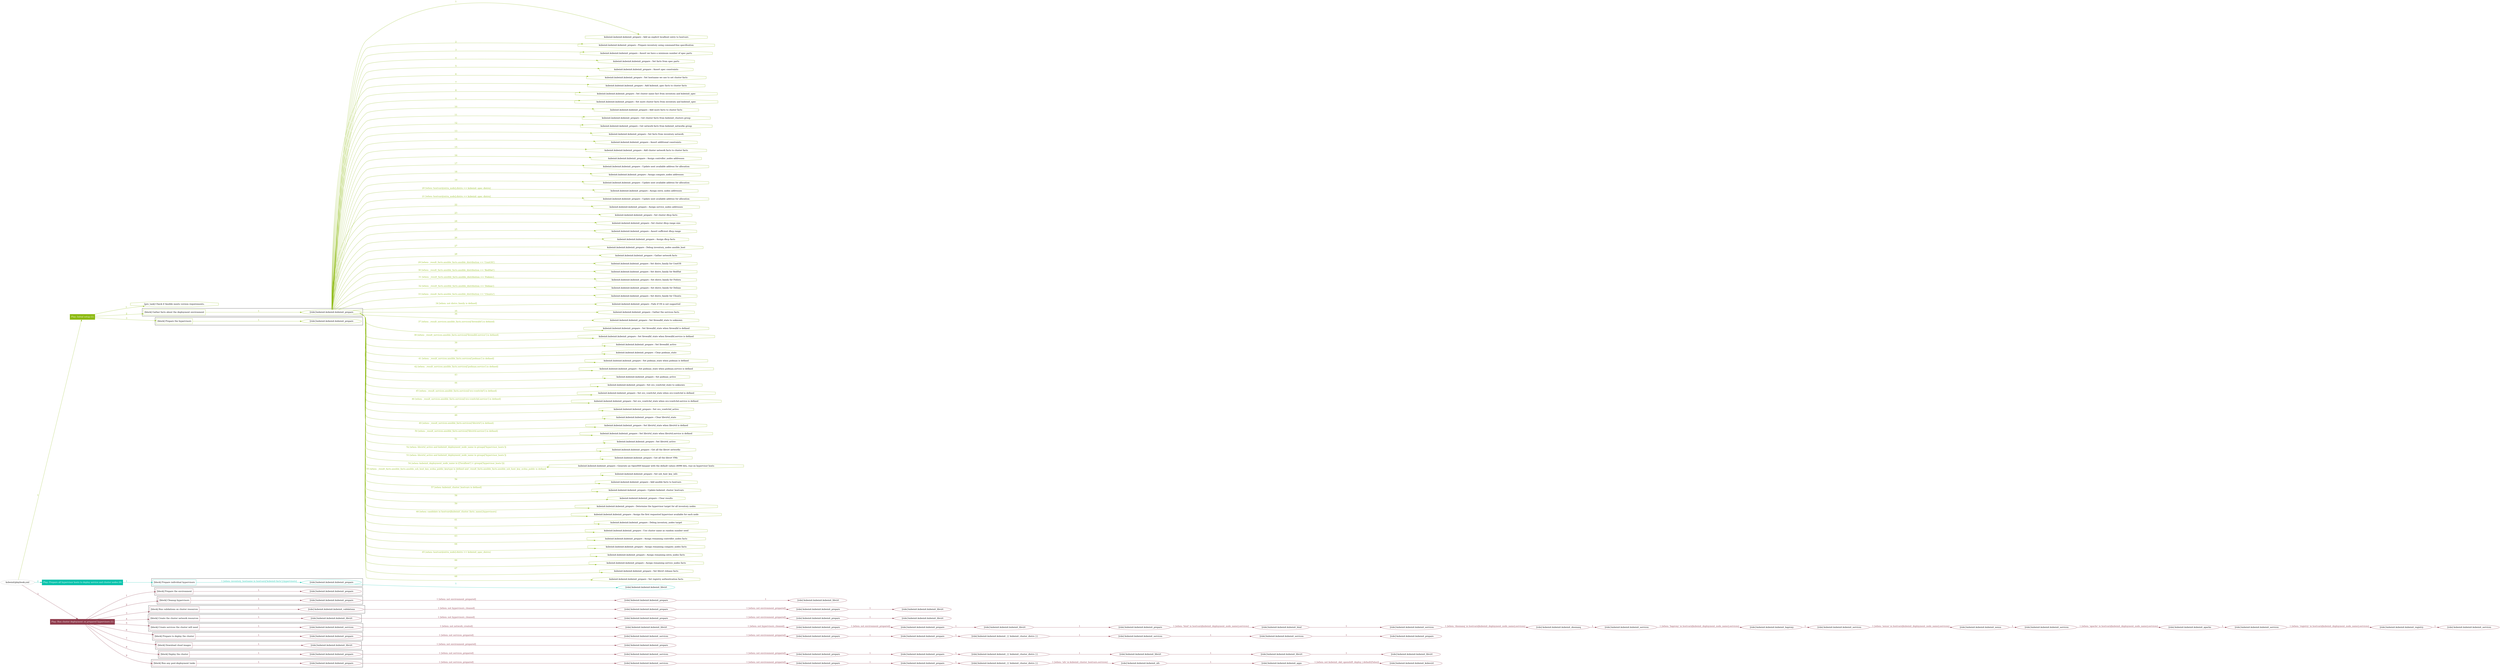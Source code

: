 digraph {
	graph [concentrate=true ordering=in rankdir=LR ratio=fill]
	edge [esep=5 sep=10]
	"kubeinit/playbook.yml" [id=root_node style=dotted]
	play_bb26a217 [label="Play: Initial setup (1)" color="#8dba12" fontcolor="#ffffff" id=play_bb26a217 shape=box style=filled tooltip=localhost]
	"kubeinit/playbook.yml" -> play_bb26a217 [label="1 " color="#8dba12" fontcolor="#8dba12" id=edge_0bce4dca labeltooltip="1 " tooltip="1 "]
	subgraph "kubeinit.kubeinit.kubeinit_prepare" {
		role_bc1bfce8 [label="[role] kubeinit.kubeinit.kubeinit_prepare" color="#8dba12" id=role_bc1bfce8 tooltip="kubeinit.kubeinit.kubeinit_prepare"]
		task_07f61a1a [label="kubeinit.kubeinit.kubeinit_prepare : Add an explicit localhost entry to hostvars" color="#8dba12" id=task_07f61a1a shape=octagon tooltip="kubeinit.kubeinit.kubeinit_prepare : Add an explicit localhost entry to hostvars"]
		role_bc1bfce8 -> task_07f61a1a [label="1 " color="#8dba12" fontcolor="#8dba12" id=edge_5aa41dc1 labeltooltip="1 " tooltip="1 "]
		task_e040f22a [label="kubeinit.kubeinit.kubeinit_prepare : Prepare inventory using command-line specification" color="#8dba12" id=task_e040f22a shape=octagon tooltip="kubeinit.kubeinit.kubeinit_prepare : Prepare inventory using command-line specification"]
		role_bc1bfce8 -> task_e040f22a [label="2 " color="#8dba12" fontcolor="#8dba12" id=edge_99d8f987 labeltooltip="2 " tooltip="2 "]
		task_047dbad8 [label="kubeinit.kubeinit.kubeinit_prepare : Assert we have a minimum number of spec parts" color="#8dba12" id=task_047dbad8 shape=octagon tooltip="kubeinit.kubeinit.kubeinit_prepare : Assert we have a minimum number of spec parts"]
		role_bc1bfce8 -> task_047dbad8 [label="3 " color="#8dba12" fontcolor="#8dba12" id=edge_04a2cbb1 labeltooltip="3 " tooltip="3 "]
		task_6f61de06 [label="kubeinit.kubeinit.kubeinit_prepare : Set facts from spec parts" color="#8dba12" id=task_6f61de06 shape=octagon tooltip="kubeinit.kubeinit.kubeinit_prepare : Set facts from spec parts"]
		role_bc1bfce8 -> task_6f61de06 [label="4 " color="#8dba12" fontcolor="#8dba12" id=edge_7e363ee3 labeltooltip="4 " tooltip="4 "]
		task_c8eacd4a [label="kubeinit.kubeinit.kubeinit_prepare : Assert spec constraints" color="#8dba12" id=task_c8eacd4a shape=octagon tooltip="kubeinit.kubeinit.kubeinit_prepare : Assert spec constraints"]
		role_bc1bfce8 -> task_c8eacd4a [label="5 " color="#8dba12" fontcolor="#8dba12" id=edge_9eba2822 labeltooltip="5 " tooltip="5 "]
		task_553451dd [label="kubeinit.kubeinit.kubeinit_prepare : Set hostname we use to set cluster facts" color="#8dba12" id=task_553451dd shape=octagon tooltip="kubeinit.kubeinit.kubeinit_prepare : Set hostname we use to set cluster facts"]
		role_bc1bfce8 -> task_553451dd [label="6 " color="#8dba12" fontcolor="#8dba12" id=edge_e5b665a8 labeltooltip="6 " tooltip="6 "]
		task_ebec5fd8 [label="kubeinit.kubeinit.kubeinit_prepare : Add kubeinit_spec facts to cluster facts" color="#8dba12" id=task_ebec5fd8 shape=octagon tooltip="kubeinit.kubeinit.kubeinit_prepare : Add kubeinit_spec facts to cluster facts"]
		role_bc1bfce8 -> task_ebec5fd8 [label="7 " color="#8dba12" fontcolor="#8dba12" id=edge_ce25ecad labeltooltip="7 " tooltip="7 "]
		task_dbb2192c [label="kubeinit.kubeinit.kubeinit_prepare : Set cluster name fact from inventory and kubeinit_spec" color="#8dba12" id=task_dbb2192c shape=octagon tooltip="kubeinit.kubeinit.kubeinit_prepare : Set cluster name fact from inventory and kubeinit_spec"]
		role_bc1bfce8 -> task_dbb2192c [label="8 " color="#8dba12" fontcolor="#8dba12" id=edge_1b30f959 labeltooltip="8 " tooltip="8 "]
		task_e97f49a3 [label="kubeinit.kubeinit.kubeinit_prepare : Set more cluster facts from inventory and kubeinit_spec" color="#8dba12" id=task_e97f49a3 shape=octagon tooltip="kubeinit.kubeinit.kubeinit_prepare : Set more cluster facts from inventory and kubeinit_spec"]
		role_bc1bfce8 -> task_e97f49a3 [label="9 " color="#8dba12" fontcolor="#8dba12" id=edge_fd491bf9 labeltooltip="9 " tooltip="9 "]
		task_f0d8e548 [label="kubeinit.kubeinit.kubeinit_prepare : Add more facts to cluster facts" color="#8dba12" id=task_f0d8e548 shape=octagon tooltip="kubeinit.kubeinit.kubeinit_prepare : Add more facts to cluster facts"]
		role_bc1bfce8 -> task_f0d8e548 [label="10 " color="#8dba12" fontcolor="#8dba12" id=edge_55c854da labeltooltip="10 " tooltip="10 "]
		task_5381a01b [label="kubeinit.kubeinit.kubeinit_prepare : Get cluster facts from kubeinit_clusters group" color="#8dba12" id=task_5381a01b shape=octagon tooltip="kubeinit.kubeinit.kubeinit_prepare : Get cluster facts from kubeinit_clusters group"]
		role_bc1bfce8 -> task_5381a01b [label="11 " color="#8dba12" fontcolor="#8dba12" id=edge_1247fe98 labeltooltip="11 " tooltip="11 "]
		task_83957373 [label="kubeinit.kubeinit.kubeinit_prepare : Get network facts from kubeinit_networks group" color="#8dba12" id=task_83957373 shape=octagon tooltip="kubeinit.kubeinit.kubeinit_prepare : Get network facts from kubeinit_networks group"]
		role_bc1bfce8 -> task_83957373 [label="12 " color="#8dba12" fontcolor="#8dba12" id=edge_35ef08f0 labeltooltip="12 " tooltip="12 "]
		task_8a4fee95 [label="kubeinit.kubeinit.kubeinit_prepare : Set facts from inventory network" color="#8dba12" id=task_8a4fee95 shape=octagon tooltip="kubeinit.kubeinit.kubeinit_prepare : Set facts from inventory network"]
		role_bc1bfce8 -> task_8a4fee95 [label="13 " color="#8dba12" fontcolor="#8dba12" id=edge_e2b75b30 labeltooltip="13 " tooltip="13 "]
		task_5456bc58 [label="kubeinit.kubeinit.kubeinit_prepare : Assert additional constraints" color="#8dba12" id=task_5456bc58 shape=octagon tooltip="kubeinit.kubeinit.kubeinit_prepare : Assert additional constraints"]
		role_bc1bfce8 -> task_5456bc58 [label="14 " color="#8dba12" fontcolor="#8dba12" id=edge_377f3000 labeltooltip="14 " tooltip="14 "]
		task_d5d4dbd8 [label="kubeinit.kubeinit.kubeinit_prepare : Add cluster network facts to cluster facts" color="#8dba12" id=task_d5d4dbd8 shape=octagon tooltip="kubeinit.kubeinit.kubeinit_prepare : Add cluster network facts to cluster facts"]
		role_bc1bfce8 -> task_d5d4dbd8 [label="15 " color="#8dba12" fontcolor="#8dba12" id=edge_4536295c labeltooltip="15 " tooltip="15 "]
		task_d37afd6e [label="kubeinit.kubeinit.kubeinit_prepare : Assign controller_nodes addresses" color="#8dba12" id=task_d37afd6e shape=octagon tooltip="kubeinit.kubeinit.kubeinit_prepare : Assign controller_nodes addresses"]
		role_bc1bfce8 -> task_d37afd6e [label="16 " color="#8dba12" fontcolor="#8dba12" id=edge_2821dfec labeltooltip="16 " tooltip="16 "]
		task_6df9b623 [label="kubeinit.kubeinit.kubeinit_prepare : Update next available address for allocation" color="#8dba12" id=task_6df9b623 shape=octagon tooltip="kubeinit.kubeinit.kubeinit_prepare : Update next available address for allocation"]
		role_bc1bfce8 -> task_6df9b623 [label="17 " color="#8dba12" fontcolor="#8dba12" id=edge_0c465631 labeltooltip="17 " tooltip="17 "]
		task_730432bf [label="kubeinit.kubeinit.kubeinit_prepare : Assign compute_nodes addresses" color="#8dba12" id=task_730432bf shape=octagon tooltip="kubeinit.kubeinit.kubeinit_prepare : Assign compute_nodes addresses"]
		role_bc1bfce8 -> task_730432bf [label="18 " color="#8dba12" fontcolor="#8dba12" id=edge_43085b09 labeltooltip="18 " tooltip="18 "]
		task_50815d0c [label="kubeinit.kubeinit.kubeinit_prepare : Update next available address for allocation" color="#8dba12" id=task_50815d0c shape=octagon tooltip="kubeinit.kubeinit.kubeinit_prepare : Update next available address for allocation"]
		role_bc1bfce8 -> task_50815d0c [label="19 " color="#8dba12" fontcolor="#8dba12" id=edge_a98b8a3a labeltooltip="19 " tooltip="19 "]
		task_673231aa [label="kubeinit.kubeinit.kubeinit_prepare : Assign extra_nodes addresses" color="#8dba12" id=task_673231aa shape=octagon tooltip="kubeinit.kubeinit.kubeinit_prepare : Assign extra_nodes addresses"]
		role_bc1bfce8 -> task_673231aa [label="20 [when: hostvars[extra_node].distro == kubeinit_spec_distro]" color="#8dba12" fontcolor="#8dba12" id=edge_5b3114d9 labeltooltip="20 [when: hostvars[extra_node].distro == kubeinit_spec_distro]" tooltip="20 [when: hostvars[extra_node].distro == kubeinit_spec_distro]"]
		task_2d758a41 [label="kubeinit.kubeinit.kubeinit_prepare : Update next available address for allocation" color="#8dba12" id=task_2d758a41 shape=octagon tooltip="kubeinit.kubeinit.kubeinit_prepare : Update next available address for allocation"]
		role_bc1bfce8 -> task_2d758a41 [label="21 [when: hostvars[extra_node].distro == kubeinit_spec_distro]" color="#8dba12" fontcolor="#8dba12" id=edge_09f7d0c3 labeltooltip="21 [when: hostvars[extra_node].distro == kubeinit_spec_distro]" tooltip="21 [when: hostvars[extra_node].distro == kubeinit_spec_distro]"]
		task_029e4e40 [label="kubeinit.kubeinit.kubeinit_prepare : Assign service_nodes addresses" color="#8dba12" id=task_029e4e40 shape=octagon tooltip="kubeinit.kubeinit.kubeinit_prepare : Assign service_nodes addresses"]
		role_bc1bfce8 -> task_029e4e40 [label="22 " color="#8dba12" fontcolor="#8dba12" id=edge_89787358 labeltooltip="22 " tooltip="22 "]
		task_b959497d [label="kubeinit.kubeinit.kubeinit_prepare : Set cluster dhcp facts" color="#8dba12" id=task_b959497d shape=octagon tooltip="kubeinit.kubeinit.kubeinit_prepare : Set cluster dhcp facts"]
		role_bc1bfce8 -> task_b959497d [label="23 " color="#8dba12" fontcolor="#8dba12" id=edge_38ea3206 labeltooltip="23 " tooltip="23 "]
		task_2356e8a4 [label="kubeinit.kubeinit.kubeinit_prepare : Set cluster dhcp range size" color="#8dba12" id=task_2356e8a4 shape=octagon tooltip="kubeinit.kubeinit.kubeinit_prepare : Set cluster dhcp range size"]
		role_bc1bfce8 -> task_2356e8a4 [label="24 " color="#8dba12" fontcolor="#8dba12" id=edge_2f329c04 labeltooltip="24 " tooltip="24 "]
		task_4562d057 [label="kubeinit.kubeinit.kubeinit_prepare : Assert sufficient dhcp range" color="#8dba12" id=task_4562d057 shape=octagon tooltip="kubeinit.kubeinit.kubeinit_prepare : Assert sufficient dhcp range"]
		role_bc1bfce8 -> task_4562d057 [label="25 " color="#8dba12" fontcolor="#8dba12" id=edge_ac6ee325 labeltooltip="25 " tooltip="25 "]
		task_d0c1fcae [label="kubeinit.kubeinit.kubeinit_prepare : Assign dhcp facts" color="#8dba12" id=task_d0c1fcae shape=octagon tooltip="kubeinit.kubeinit.kubeinit_prepare : Assign dhcp facts"]
		role_bc1bfce8 -> task_d0c1fcae [label="26 " color="#8dba12" fontcolor="#8dba12" id=edge_e43e7e4c labeltooltip="26 " tooltip="26 "]
		task_550a3549 [label="kubeinit.kubeinit.kubeinit_prepare : Debug inventory_nodes ansible_host" color="#8dba12" id=task_550a3549 shape=octagon tooltip="kubeinit.kubeinit.kubeinit_prepare : Debug inventory_nodes ansible_host"]
		role_bc1bfce8 -> task_550a3549 [label="27 " color="#8dba12" fontcolor="#8dba12" id=edge_408ad605 labeltooltip="27 " tooltip="27 "]
		task_16dc217e [label="kubeinit.kubeinit.kubeinit_prepare : Gather network facts" color="#8dba12" id=task_16dc217e shape=octagon tooltip="kubeinit.kubeinit.kubeinit_prepare : Gather network facts"]
		role_bc1bfce8 -> task_16dc217e [label="28 " color="#8dba12" fontcolor="#8dba12" id=edge_e135c593 labeltooltip="28 " tooltip="28 "]
		task_f30f0ed3 [label="kubeinit.kubeinit.kubeinit_prepare : Set distro_family for CentOS" color="#8dba12" id=task_f30f0ed3 shape=octagon tooltip="kubeinit.kubeinit.kubeinit_prepare : Set distro_family for CentOS"]
		role_bc1bfce8 -> task_f30f0ed3 [label="29 [when: _result_facts.ansible_facts.ansible_distribution == 'CentOS']" color="#8dba12" fontcolor="#8dba12" id=edge_d48f655e labeltooltip="29 [when: _result_facts.ansible_facts.ansible_distribution == 'CentOS']" tooltip="29 [when: _result_facts.ansible_facts.ansible_distribution == 'CentOS']"]
		task_7182a932 [label="kubeinit.kubeinit.kubeinit_prepare : Set distro_family for RedHat" color="#8dba12" id=task_7182a932 shape=octagon tooltip="kubeinit.kubeinit.kubeinit_prepare : Set distro_family for RedHat"]
		role_bc1bfce8 -> task_7182a932 [label="30 [when: _result_facts.ansible_facts.ansible_distribution == 'RedHat']" color="#8dba12" fontcolor="#8dba12" id=edge_fad8becb labeltooltip="30 [when: _result_facts.ansible_facts.ansible_distribution == 'RedHat']" tooltip="30 [when: _result_facts.ansible_facts.ansible_distribution == 'RedHat']"]
		task_725ea866 [label="kubeinit.kubeinit.kubeinit_prepare : Set distro_family for Fedora" color="#8dba12" id=task_725ea866 shape=octagon tooltip="kubeinit.kubeinit.kubeinit_prepare : Set distro_family for Fedora"]
		role_bc1bfce8 -> task_725ea866 [label="31 [when: _result_facts.ansible_facts.ansible_distribution == 'Fedora']" color="#8dba12" fontcolor="#8dba12" id=edge_505c632b labeltooltip="31 [when: _result_facts.ansible_facts.ansible_distribution == 'Fedora']" tooltip="31 [when: _result_facts.ansible_facts.ansible_distribution == 'Fedora']"]
		task_dd2e615b [label="kubeinit.kubeinit.kubeinit_prepare : Set distro_family for Debian" color="#8dba12" id=task_dd2e615b shape=octagon tooltip="kubeinit.kubeinit.kubeinit_prepare : Set distro_family for Debian"]
		role_bc1bfce8 -> task_dd2e615b [label="32 [when: _result_facts.ansible_facts.ansible_distribution == 'Debian']" color="#8dba12" fontcolor="#8dba12" id=edge_a67e003c labeltooltip="32 [when: _result_facts.ansible_facts.ansible_distribution == 'Debian']" tooltip="32 [when: _result_facts.ansible_facts.ansible_distribution == 'Debian']"]
		task_bce61feb [label="kubeinit.kubeinit.kubeinit_prepare : Set distro_family for Ubuntu" color="#8dba12" id=task_bce61feb shape=octagon tooltip="kubeinit.kubeinit.kubeinit_prepare : Set distro_family for Ubuntu"]
		role_bc1bfce8 -> task_bce61feb [label="33 [when: _result_facts.ansible_facts.ansible_distribution == 'Ubuntu']" color="#8dba12" fontcolor="#8dba12" id=edge_d013f5dc labeltooltip="33 [when: _result_facts.ansible_facts.ansible_distribution == 'Ubuntu']" tooltip="33 [when: _result_facts.ansible_facts.ansible_distribution == 'Ubuntu']"]
		task_714df8d1 [label="kubeinit.kubeinit.kubeinit_prepare : Fails if OS is not supported" color="#8dba12" id=task_714df8d1 shape=octagon tooltip="kubeinit.kubeinit.kubeinit_prepare : Fails if OS is not supported"]
		role_bc1bfce8 -> task_714df8d1 [label="34 [when: not distro_family is defined]" color="#8dba12" fontcolor="#8dba12" id=edge_cf5be7a3 labeltooltip="34 [when: not distro_family is defined]" tooltip="34 [when: not distro_family is defined]"]
		task_847445b1 [label="kubeinit.kubeinit.kubeinit_prepare : Gather the services facts" color="#8dba12" id=task_847445b1 shape=octagon tooltip="kubeinit.kubeinit.kubeinit_prepare : Gather the services facts"]
		role_bc1bfce8 -> task_847445b1 [label="35 " color="#8dba12" fontcolor="#8dba12" id=edge_e50c17c9 labeltooltip="35 " tooltip="35 "]
		task_1bf5426c [label="kubeinit.kubeinit.kubeinit_prepare : Set firewalld_state to unknown" color="#8dba12" id=task_1bf5426c shape=octagon tooltip="kubeinit.kubeinit.kubeinit_prepare : Set firewalld_state to unknown"]
		role_bc1bfce8 -> task_1bf5426c [label="36 " color="#8dba12" fontcolor="#8dba12" id=edge_a170ab40 labeltooltip="36 " tooltip="36 "]
		task_97077a1e [label="kubeinit.kubeinit.kubeinit_prepare : Set firewalld_state when firewalld is defined" color="#8dba12" id=task_97077a1e shape=octagon tooltip="kubeinit.kubeinit.kubeinit_prepare : Set firewalld_state when firewalld is defined"]
		role_bc1bfce8 -> task_97077a1e [label="37 [when: _result_services.ansible_facts.services['firewalld'] is defined]" color="#8dba12" fontcolor="#8dba12" id=edge_851bba76 labeltooltip="37 [when: _result_services.ansible_facts.services['firewalld'] is defined]" tooltip="37 [when: _result_services.ansible_facts.services['firewalld'] is defined]"]
		task_d59da493 [label="kubeinit.kubeinit.kubeinit_prepare : Set firewalld_state when firewalld.service is defined" color="#8dba12" id=task_d59da493 shape=octagon tooltip="kubeinit.kubeinit.kubeinit_prepare : Set firewalld_state when firewalld.service is defined"]
		role_bc1bfce8 -> task_d59da493 [label="38 [when: _result_services.ansible_facts.services['firewalld.service'] is defined]" color="#8dba12" fontcolor="#8dba12" id=edge_58145d66 labeltooltip="38 [when: _result_services.ansible_facts.services['firewalld.service'] is defined]" tooltip="38 [when: _result_services.ansible_facts.services['firewalld.service'] is defined]"]
		task_8bfb1560 [label="kubeinit.kubeinit.kubeinit_prepare : Set firewalld_active" color="#8dba12" id=task_8bfb1560 shape=octagon tooltip="kubeinit.kubeinit.kubeinit_prepare : Set firewalld_active"]
		role_bc1bfce8 -> task_8bfb1560 [label="39 " color="#8dba12" fontcolor="#8dba12" id=edge_910dbeb9 labeltooltip="39 " tooltip="39 "]
		task_f97464da [label="kubeinit.kubeinit.kubeinit_prepare : Clear podman_state" color="#8dba12" id=task_f97464da shape=octagon tooltip="kubeinit.kubeinit.kubeinit_prepare : Clear podman_state"]
		role_bc1bfce8 -> task_f97464da [label="40 " color="#8dba12" fontcolor="#8dba12" id=edge_08ef8bb7 labeltooltip="40 " tooltip="40 "]
		task_f223fd5c [label="kubeinit.kubeinit.kubeinit_prepare : Set podman_state when podman is defined" color="#8dba12" id=task_f223fd5c shape=octagon tooltip="kubeinit.kubeinit.kubeinit_prepare : Set podman_state when podman is defined"]
		role_bc1bfce8 -> task_f223fd5c [label="41 [when: _result_services.ansible_facts.services['podman'] is defined]" color="#8dba12" fontcolor="#8dba12" id=edge_57cbac16 labeltooltip="41 [when: _result_services.ansible_facts.services['podman'] is defined]" tooltip="41 [when: _result_services.ansible_facts.services['podman'] is defined]"]
		task_20dde898 [label="kubeinit.kubeinit.kubeinit_prepare : Set podman_state when podman.service is defined" color="#8dba12" id=task_20dde898 shape=octagon tooltip="kubeinit.kubeinit.kubeinit_prepare : Set podman_state when podman.service is defined"]
		role_bc1bfce8 -> task_20dde898 [label="42 [when: _result_services.ansible_facts.services['podman.service'] is defined]" color="#8dba12" fontcolor="#8dba12" id=edge_16195ed8 labeltooltip="42 [when: _result_services.ansible_facts.services['podman.service'] is defined]" tooltip="42 [when: _result_services.ansible_facts.services['podman.service'] is defined]"]
		task_94f89406 [label="kubeinit.kubeinit.kubeinit_prepare : Set podman_active" color="#8dba12" id=task_94f89406 shape=octagon tooltip="kubeinit.kubeinit.kubeinit_prepare : Set podman_active"]
		role_bc1bfce8 -> task_94f89406 [label="43 " color="#8dba12" fontcolor="#8dba12" id=edge_61defbde labeltooltip="43 " tooltip="43 "]
		task_283a7373 [label="kubeinit.kubeinit.kubeinit_prepare : Set ovs_vswitchd_state to unknown" color="#8dba12" id=task_283a7373 shape=octagon tooltip="kubeinit.kubeinit.kubeinit_prepare : Set ovs_vswitchd_state to unknown"]
		role_bc1bfce8 -> task_283a7373 [label="44 " color="#8dba12" fontcolor="#8dba12" id=edge_ff622700 labeltooltip="44 " tooltip="44 "]
		task_5f035799 [label="kubeinit.kubeinit.kubeinit_prepare : Set ovs_vswitchd_state when ovs-vswitchd is defined" color="#8dba12" id=task_5f035799 shape=octagon tooltip="kubeinit.kubeinit.kubeinit_prepare : Set ovs_vswitchd_state when ovs-vswitchd is defined"]
		role_bc1bfce8 -> task_5f035799 [label="45 [when: _result_services.ansible_facts.services['ovs-vswitchd'] is defined]" color="#8dba12" fontcolor="#8dba12" id=edge_a78607ad labeltooltip="45 [when: _result_services.ansible_facts.services['ovs-vswitchd'] is defined]" tooltip="45 [when: _result_services.ansible_facts.services['ovs-vswitchd'] is defined]"]
		task_34138d14 [label="kubeinit.kubeinit.kubeinit_prepare : Set ovs_vswitchd_state when ovs-vswitchd.service is defined" color="#8dba12" id=task_34138d14 shape=octagon tooltip="kubeinit.kubeinit.kubeinit_prepare : Set ovs_vswitchd_state when ovs-vswitchd.service is defined"]
		role_bc1bfce8 -> task_34138d14 [label="46 [when: _result_services.ansible_facts.services['ovs-vswitchd.service'] is defined]" color="#8dba12" fontcolor="#8dba12" id=edge_5e9fc959 labeltooltip="46 [when: _result_services.ansible_facts.services['ovs-vswitchd.service'] is defined]" tooltip="46 [when: _result_services.ansible_facts.services['ovs-vswitchd.service'] is defined]"]
		task_56db02e6 [label="kubeinit.kubeinit.kubeinit_prepare : Set ovs_vswitchd_active" color="#8dba12" id=task_56db02e6 shape=octagon tooltip="kubeinit.kubeinit.kubeinit_prepare : Set ovs_vswitchd_active"]
		role_bc1bfce8 -> task_56db02e6 [label="47 " color="#8dba12" fontcolor="#8dba12" id=edge_a890e713 labeltooltip="47 " tooltip="47 "]
		task_7ad1710d [label="kubeinit.kubeinit.kubeinit_prepare : Clear libvirtd_state" color="#8dba12" id=task_7ad1710d shape=octagon tooltip="kubeinit.kubeinit.kubeinit_prepare : Clear libvirtd_state"]
		role_bc1bfce8 -> task_7ad1710d [label="48 " color="#8dba12" fontcolor="#8dba12" id=edge_b2d4e812 labeltooltip="48 " tooltip="48 "]
		task_806597f6 [label="kubeinit.kubeinit.kubeinit_prepare : Set libvirtd_state when libvirtd is defined" color="#8dba12" id=task_806597f6 shape=octagon tooltip="kubeinit.kubeinit.kubeinit_prepare : Set libvirtd_state when libvirtd is defined"]
		role_bc1bfce8 -> task_806597f6 [label="49 [when: _result_services.ansible_facts.services['libvirtd'] is defined]" color="#8dba12" fontcolor="#8dba12" id=edge_860f6c30 labeltooltip="49 [when: _result_services.ansible_facts.services['libvirtd'] is defined]" tooltip="49 [when: _result_services.ansible_facts.services['libvirtd'] is defined]"]
		task_a3ef2f64 [label="kubeinit.kubeinit.kubeinit_prepare : Set libvirtd_state when libvirtd.service is defined" color="#8dba12" id=task_a3ef2f64 shape=octagon tooltip="kubeinit.kubeinit.kubeinit_prepare : Set libvirtd_state when libvirtd.service is defined"]
		role_bc1bfce8 -> task_a3ef2f64 [label="50 [when: _result_services.ansible_facts.services['libvirtd.service'] is defined]" color="#8dba12" fontcolor="#8dba12" id=edge_2d990da1 labeltooltip="50 [when: _result_services.ansible_facts.services['libvirtd.service'] is defined]" tooltip="50 [when: _result_services.ansible_facts.services['libvirtd.service'] is defined]"]
		task_7d5be40b [label="kubeinit.kubeinit.kubeinit_prepare : Set libvirtd_active" color="#8dba12" id=task_7d5be40b shape=octagon tooltip="kubeinit.kubeinit.kubeinit_prepare : Set libvirtd_active"]
		role_bc1bfce8 -> task_7d5be40b [label="51 " color="#8dba12" fontcolor="#8dba12" id=edge_b8f40fa6 labeltooltip="51 " tooltip="51 "]
		task_9f23a5a4 [label="kubeinit.kubeinit.kubeinit_prepare : Get all the libvirt networks" color="#8dba12" id=task_9f23a5a4 shape=octagon tooltip="kubeinit.kubeinit.kubeinit_prepare : Get all the libvirt networks"]
		role_bc1bfce8 -> task_9f23a5a4 [label="52 [when: libvirtd_active and kubeinit_deployment_node_name in groups['hypervisor_hosts']]" color="#8dba12" fontcolor="#8dba12" id=edge_8f539b76 labeltooltip="52 [when: libvirtd_active and kubeinit_deployment_node_name in groups['hypervisor_hosts']]" tooltip="52 [when: libvirtd_active and kubeinit_deployment_node_name in groups['hypervisor_hosts']]"]
		task_4c3efe80 [label="kubeinit.kubeinit.kubeinit_prepare : Get all the libvirt VMs" color="#8dba12" id=task_4c3efe80 shape=octagon tooltip="kubeinit.kubeinit.kubeinit_prepare : Get all the libvirt VMs"]
		role_bc1bfce8 -> task_4c3efe80 [label="53 [when: libvirtd_active and kubeinit_deployment_node_name in groups['hypervisor_hosts']]" color="#8dba12" fontcolor="#8dba12" id=edge_9868e981 labeltooltip="53 [when: libvirtd_active and kubeinit_deployment_node_name in groups['hypervisor_hosts']]" tooltip="53 [when: libvirtd_active and kubeinit_deployment_node_name in groups['hypervisor_hosts']]"]
		task_63798837 [label="kubeinit.kubeinit.kubeinit_prepare : Generate an OpenSSH keypair with the default values (4096 bits, rsa) on hypervisor hosts" color="#8dba12" id=task_63798837 shape=octagon tooltip="kubeinit.kubeinit.kubeinit_prepare : Generate an OpenSSH keypair with the default values (4096 bits, rsa) on hypervisor hosts"]
		role_bc1bfce8 -> task_63798837 [label="54 [when: kubeinit_deployment_node_name in (['localhost'] + groups['hypervisor_hosts'])]" color="#8dba12" fontcolor="#8dba12" id=edge_e837ff8d labeltooltip="54 [when: kubeinit_deployment_node_name in (['localhost'] + groups['hypervisor_hosts'])]" tooltip="54 [when: kubeinit_deployment_node_name in (['localhost'] + groups['hypervisor_hosts'])]"]
		task_abf7d6c5 [label="kubeinit.kubeinit.kubeinit_prepare : Set ssh_host_key_info" color="#8dba12" id=task_abf7d6c5 shape=octagon tooltip="kubeinit.kubeinit.kubeinit_prepare : Set ssh_host_key_info"]
		role_bc1bfce8 -> task_abf7d6c5 [label="55 [when: _result_facts.ansible_facts.ansible_ssh_host_key_ecdsa_public_keytype is defined and _result_facts.ansible_facts.ansible_ssh_host_key_ecdsa_public is defined
]" color="#8dba12" fontcolor="#8dba12" id=edge_89e20909 labeltooltip="55 [when: _result_facts.ansible_facts.ansible_ssh_host_key_ecdsa_public_keytype is defined and _result_facts.ansible_facts.ansible_ssh_host_key_ecdsa_public is defined
]" tooltip="55 [when: _result_facts.ansible_facts.ansible_ssh_host_key_ecdsa_public_keytype is defined and _result_facts.ansible_facts.ansible_ssh_host_key_ecdsa_public is defined
]"]
		task_695f8dd0 [label="kubeinit.kubeinit.kubeinit_prepare : Add ansible facts to hostvars" color="#8dba12" id=task_695f8dd0 shape=octagon tooltip="kubeinit.kubeinit.kubeinit_prepare : Add ansible facts to hostvars"]
		role_bc1bfce8 -> task_695f8dd0 [label="56 " color="#8dba12" fontcolor="#8dba12" id=edge_e5d1912e labeltooltip="56 " tooltip="56 "]
		task_c400bd47 [label="kubeinit.kubeinit.kubeinit_prepare : Update kubeinit_cluster_hostvars" color="#8dba12" id=task_c400bd47 shape=octagon tooltip="kubeinit.kubeinit.kubeinit_prepare : Update kubeinit_cluster_hostvars"]
		role_bc1bfce8 -> task_c400bd47 [label="57 [when: kubeinit_cluster_hostvars is defined]" color="#8dba12" fontcolor="#8dba12" id=edge_f22888ef labeltooltip="57 [when: kubeinit_cluster_hostvars is defined]" tooltip="57 [when: kubeinit_cluster_hostvars is defined]"]
		task_7c0590bd [label="kubeinit.kubeinit.kubeinit_prepare : Clear results" color="#8dba12" id=task_7c0590bd shape=octagon tooltip="kubeinit.kubeinit.kubeinit_prepare : Clear results"]
		role_bc1bfce8 -> task_7c0590bd [label="58 " color="#8dba12" fontcolor="#8dba12" id=edge_fdf1a575 labeltooltip="58 " tooltip="58 "]
		task_5fd61500 [label="kubeinit.kubeinit.kubeinit_prepare : Determine the hypervisor target for all inventory nodes" color="#8dba12" id=task_5fd61500 shape=octagon tooltip="kubeinit.kubeinit.kubeinit_prepare : Determine the hypervisor target for all inventory nodes"]
		role_bc1bfce8 -> task_5fd61500 [label="59 " color="#8dba12" fontcolor="#8dba12" id=edge_551908d8 labeltooltip="59 " tooltip="59 "]
		task_4095ae0a [label="kubeinit.kubeinit.kubeinit_prepare : Assign the first requested hypervisor available for each node" color="#8dba12" id=task_4095ae0a shape=octagon tooltip="kubeinit.kubeinit.kubeinit_prepare : Assign the first requested hypervisor available for each node"]
		role_bc1bfce8 -> task_4095ae0a [label="60 [when: candidate in hostvars[kubeinit_cluster_facts_name].hypervisors]" color="#8dba12" fontcolor="#8dba12" id=edge_35ae8311 labeltooltip="60 [when: candidate in hostvars[kubeinit_cluster_facts_name].hypervisors]" tooltip="60 [when: candidate in hostvars[kubeinit_cluster_facts_name].hypervisors]"]
		task_a88e5f9f [label="kubeinit.kubeinit.kubeinit_prepare : Debug inventory_nodes target" color="#8dba12" id=task_a88e5f9f shape=octagon tooltip="kubeinit.kubeinit.kubeinit_prepare : Debug inventory_nodes target"]
		role_bc1bfce8 -> task_a88e5f9f [label="61 " color="#8dba12" fontcolor="#8dba12" id=edge_7b169782 labeltooltip="61 " tooltip="61 "]
		task_b025851f [label="kubeinit.kubeinit.kubeinit_prepare : Use cluster name as random number seed" color="#8dba12" id=task_b025851f shape=octagon tooltip="kubeinit.kubeinit.kubeinit_prepare : Use cluster name as random number seed"]
		role_bc1bfce8 -> task_b025851f [label="62 " color="#8dba12" fontcolor="#8dba12" id=edge_89bf3090 labeltooltip="62 " tooltip="62 "]
		task_5d6fe192 [label="kubeinit.kubeinit.kubeinit_prepare : Assign remaining controller_nodes facts" color="#8dba12" id=task_5d6fe192 shape=octagon tooltip="kubeinit.kubeinit.kubeinit_prepare : Assign remaining controller_nodes facts"]
		role_bc1bfce8 -> task_5d6fe192 [label="63 " color="#8dba12" fontcolor="#8dba12" id=edge_2b0b114a labeltooltip="63 " tooltip="63 "]
		task_fc955fc1 [label="kubeinit.kubeinit.kubeinit_prepare : Assign remaining compute_nodes facts" color="#8dba12" id=task_fc955fc1 shape=octagon tooltip="kubeinit.kubeinit.kubeinit_prepare : Assign remaining compute_nodes facts"]
		role_bc1bfce8 -> task_fc955fc1 [label="64 " color="#8dba12" fontcolor="#8dba12" id=edge_ea2d5f99 labeltooltip="64 " tooltip="64 "]
		task_abaabbcd [label="kubeinit.kubeinit.kubeinit_prepare : Assign remaining extra_nodes facts" color="#8dba12" id=task_abaabbcd shape=octagon tooltip="kubeinit.kubeinit.kubeinit_prepare : Assign remaining extra_nodes facts"]
		role_bc1bfce8 -> task_abaabbcd [label="65 [when: hostvars[extra_node].distro == kubeinit_spec_distro]" color="#8dba12" fontcolor="#8dba12" id=edge_2c048357 labeltooltip="65 [when: hostvars[extra_node].distro == kubeinit_spec_distro]" tooltip="65 [when: hostvars[extra_node].distro == kubeinit_spec_distro]"]
		task_a985473a [label="kubeinit.kubeinit.kubeinit_prepare : Assign remaining service_nodes facts" color="#8dba12" id=task_a985473a shape=octagon tooltip="kubeinit.kubeinit.kubeinit_prepare : Assign remaining service_nodes facts"]
		role_bc1bfce8 -> task_a985473a [label="66 " color="#8dba12" fontcolor="#8dba12" id=edge_54da7490 labeltooltip="66 " tooltip="66 "]
		task_dcf6009c [label="kubeinit.kubeinit.kubeinit_prepare : Set libvirt release facts" color="#8dba12" id=task_dcf6009c shape=octagon tooltip="kubeinit.kubeinit.kubeinit_prepare : Set libvirt release facts"]
		role_bc1bfce8 -> task_dcf6009c [label="67 " color="#8dba12" fontcolor="#8dba12" id=edge_636ef9fa labeltooltip="67 " tooltip="67 "]
		task_cc2d42a4 [label="kubeinit.kubeinit.kubeinit_prepare : Set registry authentication facts" color="#8dba12" id=task_cc2d42a4 shape=octagon tooltip="kubeinit.kubeinit.kubeinit_prepare : Set registry authentication facts"]
		role_bc1bfce8 -> task_cc2d42a4 [label="68 " color="#8dba12" fontcolor="#8dba12" id=edge_0b6a2d42 labeltooltip="68 " tooltip="68 "]
	}
	subgraph "kubeinit.kubeinit.kubeinit_prepare" {
		role_0914108a [label="[role] kubeinit.kubeinit.kubeinit_prepare" color="#8dba12" id=role_0914108a tooltip="kubeinit.kubeinit.kubeinit_prepare"]
	}
	subgraph "Play: Initial setup (1)" {
		pre_task_d553075b [label="[pre_task] Check if Ansible meets version requirements." color="#8dba12" id=pre_task_d553075b shape=octagon tooltip="Check if Ansible meets version requirements."]
		play_bb26a217 -> pre_task_d553075b [label="1 " color="#8dba12" fontcolor="#8dba12" id=edge_a29242b6 labeltooltip="1 " tooltip="1 "]
		play_bb26a217 -> block_6c0de44b [label=2 color="#8dba12" fontcolor="#8dba12" id=edge_688ce897 labeltooltip=2 tooltip=2]
		subgraph cluster_block_6c0de44b {
			block_6c0de44b [label="[block] Gather facts about the deployment environment" color="#8dba12" id=block_6c0de44b labeltooltip="Gather facts about the deployment environment" shape=box tooltip="Gather facts about the deployment environment"]
			block_6c0de44b -> role_bc1bfce8 [label="1 " color="#8dba12" fontcolor="#8dba12" id=edge_a30b3df5 labeltooltip="1 " tooltip="1 "]
		}
		play_bb26a217 -> block_50b4a00b [label=3 color="#8dba12" fontcolor="#8dba12" id=edge_e7374fdb labeltooltip=3 tooltip=3]
		subgraph cluster_block_50b4a00b {
			block_50b4a00b [label="[block] Prepare the hypervisors" color="#8dba12" id=block_50b4a00b labeltooltip="Prepare the hypervisors" shape=box tooltip="Prepare the hypervisors"]
			block_50b4a00b -> role_0914108a [label="1 " color="#8dba12" fontcolor="#8dba12" id=edge_9d37908a labeltooltip="1 " tooltip="1 "]
		}
	}
	play_d076b701 [label="Play: Prepare all hypervisor hosts to deploy service and cluster nodes (0)" color="#09c3ac" fontcolor="#ffffff" id=play_d076b701 shape=box style=filled tooltip="Play: Prepare all hypervisor hosts to deploy service and cluster nodes (0)"]
	"kubeinit/playbook.yml" -> play_d076b701 [label="2 " color="#09c3ac" fontcolor="#09c3ac" id=edge_919ef5da labeltooltip="2 " tooltip="2 "]
	subgraph "kubeinit.kubeinit.kubeinit_libvirt" {
		role_30747089 [label="[role] kubeinit.kubeinit.kubeinit_libvirt" color="#09c3ac" id=role_30747089 tooltip="kubeinit.kubeinit.kubeinit_libvirt"]
	}
	subgraph "kubeinit.kubeinit.kubeinit_prepare" {
		role_d84a7a05 [label="[role] kubeinit.kubeinit.kubeinit_prepare" color="#09c3ac" id=role_d84a7a05 tooltip="kubeinit.kubeinit.kubeinit_prepare"]
		role_d84a7a05 -> role_30747089 [label="1 " color="#09c3ac" fontcolor="#09c3ac" id=edge_abfafa99 labeltooltip="1 " tooltip="1 "]
	}
	subgraph "Play: Prepare all hypervisor hosts to deploy service and cluster nodes (0)" {
		play_d076b701 -> block_8a03db64 [label=1 color="#09c3ac" fontcolor="#09c3ac" id=edge_65a1142f labeltooltip=1 tooltip=1]
		subgraph cluster_block_8a03db64 {
			block_8a03db64 [label="[block] Prepare individual hypervisors" color="#09c3ac" id=block_8a03db64 labeltooltip="Prepare individual hypervisors" shape=box tooltip="Prepare individual hypervisors"]
			block_8a03db64 -> role_d84a7a05 [label="1 [when: inventory_hostname in hostvars['kubeinit-facts'].hypervisors]" color="#09c3ac" fontcolor="#09c3ac" id=edge_d62f0acc labeltooltip="1 [when: inventory_hostname in hostvars['kubeinit-facts'].hypervisors]" tooltip="1 [when: inventory_hostname in hostvars['kubeinit-facts'].hypervisors]"]
		}
	}
	play_8aaa7b76 [label="Play: Run cluster deployment on prepared hypervisors (1)" color="#903c4d" fontcolor="#ffffff" id=play_8aaa7b76 shape=box style=filled tooltip=localhost]
	"kubeinit/playbook.yml" -> play_8aaa7b76 [label="3 " color="#903c4d" fontcolor="#903c4d" id=edge_daa3403f labeltooltip="3 " tooltip="3 "]
	subgraph "kubeinit.kubeinit.kubeinit_prepare" {
		role_b959635a [label="[role] kubeinit.kubeinit.kubeinit_prepare" color="#903c4d" id=role_b959635a tooltip="kubeinit.kubeinit.kubeinit_prepare"]
	}
	subgraph "kubeinit.kubeinit.kubeinit_libvirt" {
		role_dd5559c7 [label="[role] kubeinit.kubeinit.kubeinit_libvirt" color="#903c4d" id=role_dd5559c7 tooltip="kubeinit.kubeinit.kubeinit_libvirt"]
	}
	subgraph "kubeinit.kubeinit.kubeinit_prepare" {
		role_5b0ca60e [label="[role] kubeinit.kubeinit.kubeinit_prepare" color="#903c4d" id=role_5b0ca60e tooltip="kubeinit.kubeinit.kubeinit_prepare"]
		role_5b0ca60e -> role_dd5559c7 [label="1 " color="#903c4d" fontcolor="#903c4d" id=edge_499ade70 labeltooltip="1 " tooltip="1 "]
	}
	subgraph "kubeinit.kubeinit.kubeinit_prepare" {
		role_cd601bbd [label="[role] kubeinit.kubeinit.kubeinit_prepare" color="#903c4d" id=role_cd601bbd tooltip="kubeinit.kubeinit.kubeinit_prepare"]
		role_cd601bbd -> role_5b0ca60e [label="1 [when: not environment_prepared]" color="#903c4d" fontcolor="#903c4d" id=edge_a5b32890 labeltooltip="1 [when: not environment_prepared]" tooltip="1 [when: not environment_prepared]"]
	}
	subgraph "kubeinit.kubeinit.kubeinit_libvirt" {
		role_50879199 [label="[role] kubeinit.kubeinit.kubeinit_libvirt" color="#903c4d" id=role_50879199 tooltip="kubeinit.kubeinit.kubeinit_libvirt"]
	}
	subgraph "kubeinit.kubeinit.kubeinit_prepare" {
		role_9ee5c824 [label="[role] kubeinit.kubeinit.kubeinit_prepare" color="#903c4d" id=role_9ee5c824 tooltip="kubeinit.kubeinit.kubeinit_prepare"]
		role_9ee5c824 -> role_50879199 [label="1 " color="#903c4d" fontcolor="#903c4d" id=edge_a71eead0 labeltooltip="1 " tooltip="1 "]
	}
	subgraph "kubeinit.kubeinit.kubeinit_prepare" {
		role_21557e27 [label="[role] kubeinit.kubeinit.kubeinit_prepare" color="#903c4d" id=role_21557e27 tooltip="kubeinit.kubeinit.kubeinit_prepare"]
		role_21557e27 -> role_9ee5c824 [label="1 [when: not environment_prepared]" color="#903c4d" fontcolor="#903c4d" id=edge_4f2a3e12 labeltooltip="1 [when: not environment_prepared]" tooltip="1 [when: not environment_prepared]"]
	}
	subgraph "kubeinit.kubeinit.kubeinit_validations" {
		role_c1d7c7bd [label="[role] kubeinit.kubeinit.kubeinit_validations" color="#903c4d" id=role_c1d7c7bd tooltip="kubeinit.kubeinit.kubeinit_validations"]
		role_c1d7c7bd -> role_21557e27 [label="1 [when: not hypervisors_cleaned]" color="#903c4d" fontcolor="#903c4d" id=edge_db8d11a2 labeltooltip="1 [when: not hypervisors_cleaned]" tooltip="1 [when: not hypervisors_cleaned]"]
	}
	subgraph "kubeinit.kubeinit.kubeinit_libvirt" {
		role_27ff8368 [label="[role] kubeinit.kubeinit.kubeinit_libvirt" color="#903c4d" id=role_27ff8368 tooltip="kubeinit.kubeinit.kubeinit_libvirt"]
	}
	subgraph "kubeinit.kubeinit.kubeinit_prepare" {
		role_71c19bdf [label="[role] kubeinit.kubeinit.kubeinit_prepare" color="#903c4d" id=role_71c19bdf tooltip="kubeinit.kubeinit.kubeinit_prepare"]
		role_71c19bdf -> role_27ff8368 [label="1 " color="#903c4d" fontcolor="#903c4d" id=edge_41acce6b labeltooltip="1 " tooltip="1 "]
	}
	subgraph "kubeinit.kubeinit.kubeinit_prepare" {
		role_aedf608f [label="[role] kubeinit.kubeinit.kubeinit_prepare" color="#903c4d" id=role_aedf608f tooltip="kubeinit.kubeinit.kubeinit_prepare"]
		role_aedf608f -> role_71c19bdf [label="1 [when: not environment_prepared]" color="#903c4d" fontcolor="#903c4d" id=edge_a487f4f3 labeltooltip="1 [when: not environment_prepared]" tooltip="1 [when: not environment_prepared]"]
	}
	subgraph "kubeinit.kubeinit.kubeinit_libvirt" {
		role_b25dbb42 [label="[role] kubeinit.kubeinit.kubeinit_libvirt" color="#903c4d" id=role_b25dbb42 tooltip="kubeinit.kubeinit.kubeinit_libvirt"]
		role_b25dbb42 -> role_aedf608f [label="1 [when: not hypervisors_cleaned]" color="#903c4d" fontcolor="#903c4d" id=edge_2737fade labeltooltip="1 [when: not hypervisors_cleaned]" tooltip="1 [when: not hypervisors_cleaned]"]
	}
	subgraph "kubeinit.kubeinit.kubeinit_services" {
		role_46c92469 [label="[role] kubeinit.kubeinit.kubeinit_services" color="#903c4d" id=role_46c92469 tooltip="kubeinit.kubeinit.kubeinit_services"]
	}
	subgraph "kubeinit.kubeinit.kubeinit_registry" {
		role_ca56006a [label="[role] kubeinit.kubeinit.kubeinit_registry" color="#903c4d" id=role_ca56006a tooltip="kubeinit.kubeinit.kubeinit_registry"]
		role_ca56006a -> role_46c92469 [label="1 " color="#903c4d" fontcolor="#903c4d" id=edge_ecb05a61 labeltooltip="1 " tooltip="1 "]
	}
	subgraph "kubeinit.kubeinit.kubeinit_services" {
		role_95f14005 [label="[role] kubeinit.kubeinit.kubeinit_services" color="#903c4d" id=role_95f14005 tooltip="kubeinit.kubeinit.kubeinit_services"]
		role_95f14005 -> role_ca56006a [label="1 [when: 'registry' in hostvars[kubeinit_deployment_node_name].services]" color="#903c4d" fontcolor="#903c4d" id=edge_1b1a321a labeltooltip="1 [when: 'registry' in hostvars[kubeinit_deployment_node_name].services]" tooltip="1 [when: 'registry' in hostvars[kubeinit_deployment_node_name].services]"]
	}
	subgraph "kubeinit.kubeinit.kubeinit_apache" {
		role_5736ec59 [label="[role] kubeinit.kubeinit.kubeinit_apache" color="#903c4d" id=role_5736ec59 tooltip="kubeinit.kubeinit.kubeinit_apache"]
		role_5736ec59 -> role_95f14005 [label="1 " color="#903c4d" fontcolor="#903c4d" id=edge_8e68bb1a labeltooltip="1 " tooltip="1 "]
	}
	subgraph "kubeinit.kubeinit.kubeinit_services" {
		role_544ce2c1 [label="[role] kubeinit.kubeinit.kubeinit_services" color="#903c4d" id=role_544ce2c1 tooltip="kubeinit.kubeinit.kubeinit_services"]
		role_544ce2c1 -> role_5736ec59 [label="1 [when: 'apache' in hostvars[kubeinit_deployment_node_name].services]" color="#903c4d" fontcolor="#903c4d" id=edge_72eb2fc1 labeltooltip="1 [when: 'apache' in hostvars[kubeinit_deployment_node_name].services]" tooltip="1 [when: 'apache' in hostvars[kubeinit_deployment_node_name].services]"]
	}
	subgraph "kubeinit.kubeinit.kubeinit_nexus" {
		role_c1693d72 [label="[role] kubeinit.kubeinit.kubeinit_nexus" color="#903c4d" id=role_c1693d72 tooltip="kubeinit.kubeinit.kubeinit_nexus"]
		role_c1693d72 -> role_544ce2c1 [label="1 " color="#903c4d" fontcolor="#903c4d" id=edge_97f03aa8 labeltooltip="1 " tooltip="1 "]
	}
	subgraph "kubeinit.kubeinit.kubeinit_services" {
		role_c4de0c60 [label="[role] kubeinit.kubeinit.kubeinit_services" color="#903c4d" id=role_c4de0c60 tooltip="kubeinit.kubeinit.kubeinit_services"]
		role_c4de0c60 -> role_c1693d72 [label="1 [when: 'nexus' in hostvars[kubeinit_deployment_node_name].services]" color="#903c4d" fontcolor="#903c4d" id=edge_5444664f labeltooltip="1 [when: 'nexus' in hostvars[kubeinit_deployment_node_name].services]" tooltip="1 [when: 'nexus' in hostvars[kubeinit_deployment_node_name].services]"]
	}
	subgraph "kubeinit.kubeinit.kubeinit_haproxy" {
		role_9fe48757 [label="[role] kubeinit.kubeinit.kubeinit_haproxy" color="#903c4d" id=role_9fe48757 tooltip="kubeinit.kubeinit.kubeinit_haproxy"]
		role_9fe48757 -> role_c4de0c60 [label="1 " color="#903c4d" fontcolor="#903c4d" id=edge_23419e27 labeltooltip="1 " tooltip="1 "]
	}
	subgraph "kubeinit.kubeinit.kubeinit_services" {
		role_2d2dc7bc [label="[role] kubeinit.kubeinit.kubeinit_services" color="#903c4d" id=role_2d2dc7bc tooltip="kubeinit.kubeinit.kubeinit_services"]
		role_2d2dc7bc -> role_9fe48757 [label="1 [when: 'haproxy' in hostvars[kubeinit_deployment_node_name].services]" color="#903c4d" fontcolor="#903c4d" id=edge_471b0173 labeltooltip="1 [when: 'haproxy' in hostvars[kubeinit_deployment_node_name].services]" tooltip="1 [when: 'haproxy' in hostvars[kubeinit_deployment_node_name].services]"]
	}
	subgraph "kubeinit.kubeinit.kubeinit_dnsmasq" {
		role_b5e1790b [label="[role] kubeinit.kubeinit.kubeinit_dnsmasq" color="#903c4d" id=role_b5e1790b tooltip="kubeinit.kubeinit.kubeinit_dnsmasq"]
		role_b5e1790b -> role_2d2dc7bc [label="1 " color="#903c4d" fontcolor="#903c4d" id=edge_f38c41fd labeltooltip="1 " tooltip="1 "]
	}
	subgraph "kubeinit.kubeinit.kubeinit_services" {
		role_895720dc [label="[role] kubeinit.kubeinit.kubeinit_services" color="#903c4d" id=role_895720dc tooltip="kubeinit.kubeinit.kubeinit_services"]
		role_895720dc -> role_b5e1790b [label="1 [when: 'dnsmasq' in hostvars[kubeinit_deployment_node_name].services]" color="#903c4d" fontcolor="#903c4d" id=edge_64233be6 labeltooltip="1 [when: 'dnsmasq' in hostvars[kubeinit_deployment_node_name].services]" tooltip="1 [when: 'dnsmasq' in hostvars[kubeinit_deployment_node_name].services]"]
	}
	subgraph "kubeinit.kubeinit.kubeinit_bind" {
		role_7c8feede [label="[role] kubeinit.kubeinit.kubeinit_bind" color="#903c4d" id=role_7c8feede tooltip="kubeinit.kubeinit.kubeinit_bind"]
		role_7c8feede -> role_895720dc [label="1 " color="#903c4d" fontcolor="#903c4d" id=edge_9a55d8e6 labeltooltip="1 " tooltip="1 "]
	}
	subgraph "kubeinit.kubeinit.kubeinit_prepare" {
		role_a1c53f6f [label="[role] kubeinit.kubeinit.kubeinit_prepare" color="#903c4d" id=role_a1c53f6f tooltip="kubeinit.kubeinit.kubeinit_prepare"]
		role_a1c53f6f -> role_7c8feede [label="1 [when: 'bind' in hostvars[kubeinit_deployment_node_name].services]" color="#903c4d" fontcolor="#903c4d" id=edge_bae7b268 labeltooltip="1 [when: 'bind' in hostvars[kubeinit_deployment_node_name].services]" tooltip="1 [when: 'bind' in hostvars[kubeinit_deployment_node_name].services]"]
	}
	subgraph "kubeinit.kubeinit.kubeinit_libvirt" {
		role_1876cac6 [label="[role] kubeinit.kubeinit.kubeinit_libvirt" color="#903c4d" id=role_1876cac6 tooltip="kubeinit.kubeinit.kubeinit_libvirt"]
		role_1876cac6 -> role_a1c53f6f [label="1 " color="#903c4d" fontcolor="#903c4d" id=edge_36166493 labeltooltip="1 " tooltip="1 "]
	}
	subgraph "kubeinit.kubeinit.kubeinit_prepare" {
		role_d6a8bdef [label="[role] kubeinit.kubeinit.kubeinit_prepare" color="#903c4d" id=role_d6a8bdef tooltip="kubeinit.kubeinit.kubeinit_prepare"]
		role_d6a8bdef -> role_1876cac6 [label="1 " color="#903c4d" fontcolor="#903c4d" id=edge_beaccf81 labeltooltip="1 " tooltip="1 "]
	}
	subgraph "kubeinit.kubeinit.kubeinit_prepare" {
		role_c21cbda5 [label="[role] kubeinit.kubeinit.kubeinit_prepare" color="#903c4d" id=role_c21cbda5 tooltip="kubeinit.kubeinit.kubeinit_prepare"]
		role_c21cbda5 -> role_d6a8bdef [label="1 [when: not environment_prepared]" color="#903c4d" fontcolor="#903c4d" id=edge_d95ee512 labeltooltip="1 [when: not environment_prepared]" tooltip="1 [when: not environment_prepared]"]
	}
	subgraph "kubeinit.kubeinit.kubeinit_libvirt" {
		role_d59b601e [label="[role] kubeinit.kubeinit.kubeinit_libvirt" color="#903c4d" id=role_d59b601e tooltip="kubeinit.kubeinit.kubeinit_libvirt"]
		role_d59b601e -> role_c21cbda5 [label="1 [when: not hypervisors_cleaned]" color="#903c4d" fontcolor="#903c4d" id=edge_d586e427 labeltooltip="1 [when: not hypervisors_cleaned]" tooltip="1 [when: not hypervisors_cleaned]"]
	}
	subgraph "kubeinit.kubeinit.kubeinit_services" {
		role_a36e88fb [label="[role] kubeinit.kubeinit.kubeinit_services" color="#903c4d" id=role_a36e88fb tooltip="kubeinit.kubeinit.kubeinit_services"]
		role_a36e88fb -> role_d59b601e [label="1 [when: not network_created]" color="#903c4d" fontcolor="#903c4d" id=edge_09defd60 labeltooltip="1 [when: not network_created]" tooltip="1 [when: not network_created]"]
	}
	subgraph "kubeinit.kubeinit.kubeinit_prepare" {
		role_73f3aa44 [label="[role] kubeinit.kubeinit.kubeinit_prepare" color="#903c4d" id=role_73f3aa44 tooltip="kubeinit.kubeinit.kubeinit_prepare"]
	}
	subgraph "kubeinit.kubeinit.kubeinit_services" {
		role_2635c2c7 [label="[role] kubeinit.kubeinit.kubeinit_services" color="#903c4d" id=role_2635c2c7 tooltip="kubeinit.kubeinit.kubeinit_services"]
		role_2635c2c7 -> role_73f3aa44 [label="1 " color="#903c4d" fontcolor="#903c4d" id=edge_90ce40c7 labeltooltip="1 " tooltip="1 "]
	}
	subgraph "kubeinit.kubeinit.kubeinit_services" {
		role_50523a95 [label="[role] kubeinit.kubeinit.kubeinit_services" color="#903c4d" id=role_50523a95 tooltip="kubeinit.kubeinit.kubeinit_services"]
		role_50523a95 -> role_2635c2c7 [label="1 " color="#903c4d" fontcolor="#903c4d" id=edge_06e593e3 labeltooltip="1 " tooltip="1 "]
	}
	subgraph "kubeinit.kubeinit.kubeinit_{{ kubeinit_cluster_distro }}" {
		role_cb45e0f6 [label="[role] kubeinit.kubeinit.kubeinit_{{ kubeinit_cluster_distro }}" color="#903c4d" id=role_cb45e0f6 tooltip="kubeinit.kubeinit.kubeinit_{{ kubeinit_cluster_distro }}"]
		role_cb45e0f6 -> role_50523a95 [label="1 " color="#903c4d" fontcolor="#903c4d" id=edge_c212d946 labeltooltip="1 " tooltip="1 "]
	}
	subgraph "kubeinit.kubeinit.kubeinit_prepare" {
		role_e03b0bb7 [label="[role] kubeinit.kubeinit.kubeinit_prepare" color="#903c4d" id=role_e03b0bb7 tooltip="kubeinit.kubeinit.kubeinit_prepare"]
		role_e03b0bb7 -> role_cb45e0f6 [label="1 " color="#903c4d" fontcolor="#903c4d" id=edge_a46853b1 labeltooltip="1 " tooltip="1 "]
	}
	subgraph "kubeinit.kubeinit.kubeinit_prepare" {
		role_3371c3d5 [label="[role] kubeinit.kubeinit.kubeinit_prepare" color="#903c4d" id=role_3371c3d5 tooltip="kubeinit.kubeinit.kubeinit_prepare"]
		role_3371c3d5 -> role_e03b0bb7 [label="1 " color="#903c4d" fontcolor="#903c4d" id=edge_420e4cac labeltooltip="1 " tooltip="1 "]
	}
	subgraph "kubeinit.kubeinit.kubeinit_services" {
		role_4cccb938 [label="[role] kubeinit.kubeinit.kubeinit_services" color="#903c4d" id=role_4cccb938 tooltip="kubeinit.kubeinit.kubeinit_services"]
		role_4cccb938 -> role_3371c3d5 [label="1 [when: not environment_prepared]" color="#903c4d" fontcolor="#903c4d" id=edge_00be2ce0 labeltooltip="1 [when: not environment_prepared]" tooltip="1 [when: not environment_prepared]"]
	}
	subgraph "kubeinit.kubeinit.kubeinit_prepare" {
		role_44cd68af [label="[role] kubeinit.kubeinit.kubeinit_prepare" color="#903c4d" id=role_44cd68af tooltip="kubeinit.kubeinit.kubeinit_prepare"]
		role_44cd68af -> role_4cccb938 [label="1 [when: not services_prepared]" color="#903c4d" fontcolor="#903c4d" id=edge_dccab168 labeltooltip="1 [when: not services_prepared]" tooltip="1 [when: not services_prepared]"]
	}
	subgraph "kubeinit.kubeinit.kubeinit_prepare" {
		role_ef3ebf82 [label="[role] kubeinit.kubeinit.kubeinit_prepare" color="#903c4d" id=role_ef3ebf82 tooltip="kubeinit.kubeinit.kubeinit_prepare"]
	}
	subgraph "kubeinit.kubeinit.kubeinit_libvirt" {
		role_3d001357 [label="[role] kubeinit.kubeinit.kubeinit_libvirt" color="#903c4d" id=role_3d001357 tooltip="kubeinit.kubeinit.kubeinit_libvirt"]
		role_3d001357 -> role_ef3ebf82 [label="1 [when: not environment_prepared]" color="#903c4d" fontcolor="#903c4d" id=edge_3e815204 labeltooltip="1 [when: not environment_prepared]" tooltip="1 [when: not environment_prepared]"]
	}
	subgraph "kubeinit.kubeinit.kubeinit_libvirt" {
		role_6e7c30e4 [label="[role] kubeinit.kubeinit.kubeinit_libvirt" color="#903c4d" id=role_6e7c30e4 tooltip="kubeinit.kubeinit.kubeinit_libvirt"]
	}
	subgraph "kubeinit.kubeinit.kubeinit_libvirt" {
		role_e37fa065 [label="[role] kubeinit.kubeinit.kubeinit_libvirt" color="#903c4d" id=role_e37fa065 tooltip="kubeinit.kubeinit.kubeinit_libvirt"]
		role_e37fa065 -> role_6e7c30e4 [label="1 " color="#903c4d" fontcolor="#903c4d" id=edge_31be4593 labeltooltip="1 " tooltip="1 "]
	}
	subgraph "kubeinit.kubeinit.kubeinit_libvirt" {
		role_42e4377d [label="[role] kubeinit.kubeinit.kubeinit_libvirt" color="#903c4d" id=role_42e4377d tooltip="kubeinit.kubeinit.kubeinit_libvirt"]
		role_42e4377d -> role_e37fa065 [label="1 " color="#903c4d" fontcolor="#903c4d" id=edge_734eed17 labeltooltip="1 " tooltip="1 "]
	}
	subgraph "kubeinit.kubeinit.kubeinit_{{ kubeinit_cluster_distro }}" {
		role_c25bff15 [label="[role] kubeinit.kubeinit.kubeinit_{{ kubeinit_cluster_distro }}" color="#903c4d" id=role_c25bff15 tooltip="kubeinit.kubeinit.kubeinit_{{ kubeinit_cluster_distro }}"]
		role_c25bff15 -> role_42e4377d [label="1 " color="#903c4d" fontcolor="#903c4d" id=edge_7638dba9 labeltooltip="1 " tooltip="1 "]
	}
	subgraph "kubeinit.kubeinit.kubeinit_prepare" {
		role_49fdaad7 [label="[role] kubeinit.kubeinit.kubeinit_prepare" color="#903c4d" id=role_49fdaad7 tooltip="kubeinit.kubeinit.kubeinit_prepare"]
		role_49fdaad7 -> role_c25bff15 [label="1 " color="#903c4d" fontcolor="#903c4d" id=edge_44495da6 labeltooltip="1 " tooltip="1 "]
	}
	subgraph "kubeinit.kubeinit.kubeinit_prepare" {
		role_aa953155 [label="[role] kubeinit.kubeinit.kubeinit_prepare" color="#903c4d" id=role_aa953155 tooltip="kubeinit.kubeinit.kubeinit_prepare"]
		role_aa953155 -> role_49fdaad7 [label="1 " color="#903c4d" fontcolor="#903c4d" id=edge_05b2b28f labeltooltip="1 " tooltip="1 "]
	}
	subgraph "kubeinit.kubeinit.kubeinit_services" {
		role_2be62fda [label="[role] kubeinit.kubeinit.kubeinit_services" color="#903c4d" id=role_2be62fda tooltip="kubeinit.kubeinit.kubeinit_services"]
		role_2be62fda -> role_aa953155 [label="1 [when: not environment_prepared]" color="#903c4d" fontcolor="#903c4d" id=edge_fb3dedbf labeltooltip="1 [when: not environment_prepared]" tooltip="1 [when: not environment_prepared]"]
	}
	subgraph "kubeinit.kubeinit.kubeinit_prepare" {
		role_93c4b001 [label="[role] kubeinit.kubeinit.kubeinit_prepare" color="#903c4d" id=role_93c4b001 tooltip="kubeinit.kubeinit.kubeinit_prepare"]
		role_93c4b001 -> role_2be62fda [label="1 [when: not services_prepared]" color="#903c4d" fontcolor="#903c4d" id=edge_0a245ccc labeltooltip="1 [when: not services_prepared]" tooltip="1 [when: not services_prepared]"]
	}
	subgraph "kubeinit.kubeinit.kubeinit_kubevirt" {
		role_21ad88f8 [label="[role] kubeinit.kubeinit.kubeinit_kubevirt" color="#903c4d" id=role_21ad88f8 tooltip="kubeinit.kubeinit.kubeinit_kubevirt"]
	}
	subgraph "kubeinit.kubeinit.kubeinit_apps" {
		role_9c0fc1e9 [label="[role] kubeinit.kubeinit.kubeinit_apps" color="#903c4d" id=role_9c0fc1e9 tooltip="kubeinit.kubeinit.kubeinit_apps"]
		role_9c0fc1e9 -> role_21ad88f8 [label="1 [when: not kubeinit_okd_openshift_deploy | default(False)]" color="#903c4d" fontcolor="#903c4d" id=edge_f6ede511 labeltooltip="1 [when: not kubeinit_okd_openshift_deploy | default(False)]" tooltip="1 [when: not kubeinit_okd_openshift_deploy | default(False)]"]
	}
	subgraph "kubeinit.kubeinit.kubeinit_nfs" {
		role_73e0acd0 [label="[role] kubeinit.kubeinit.kubeinit_nfs" color="#903c4d" id=role_73e0acd0 tooltip="kubeinit.kubeinit.kubeinit_nfs"]
		role_73e0acd0 -> role_9c0fc1e9 [label="1 " color="#903c4d" fontcolor="#903c4d" id=edge_68d755a8 labeltooltip="1 " tooltip="1 "]
	}
	subgraph "kubeinit.kubeinit.kubeinit_{{ kubeinit_cluster_distro }}" {
		role_28dc0780 [label="[role] kubeinit.kubeinit.kubeinit_{{ kubeinit_cluster_distro }}" color="#903c4d" id=role_28dc0780 tooltip="kubeinit.kubeinit.kubeinit_{{ kubeinit_cluster_distro }}"]
		role_28dc0780 -> role_73e0acd0 [label="1 [when: 'nfs' in kubeinit_cluster_hostvars.services]" color="#903c4d" fontcolor="#903c4d" id=edge_e8bfcae3 labeltooltip="1 [when: 'nfs' in kubeinit_cluster_hostvars.services]" tooltip="1 [when: 'nfs' in kubeinit_cluster_hostvars.services]"]
	}
	subgraph "kubeinit.kubeinit.kubeinit_prepare" {
		role_52a99144 [label="[role] kubeinit.kubeinit.kubeinit_prepare" color="#903c4d" id=role_52a99144 tooltip="kubeinit.kubeinit.kubeinit_prepare"]
		role_52a99144 -> role_28dc0780 [label="1 " color="#903c4d" fontcolor="#903c4d" id=edge_4678832f labeltooltip="1 " tooltip="1 "]
	}
	subgraph "kubeinit.kubeinit.kubeinit_prepare" {
		role_749d4065 [label="[role] kubeinit.kubeinit.kubeinit_prepare" color="#903c4d" id=role_749d4065 tooltip="kubeinit.kubeinit.kubeinit_prepare"]
		role_749d4065 -> role_52a99144 [label="1 " color="#903c4d" fontcolor="#903c4d" id=edge_2f639649 labeltooltip="1 " tooltip="1 "]
	}
	subgraph "kubeinit.kubeinit.kubeinit_services" {
		role_447002a5 [label="[role] kubeinit.kubeinit.kubeinit_services" color="#903c4d" id=role_447002a5 tooltip="kubeinit.kubeinit.kubeinit_services"]
		role_447002a5 -> role_749d4065 [label="1 [when: not environment_prepared]" color="#903c4d" fontcolor="#903c4d" id=edge_cbd8792b labeltooltip="1 [when: not environment_prepared]" tooltip="1 [when: not environment_prepared]"]
	}
	subgraph "kubeinit.kubeinit.kubeinit_prepare" {
		role_6189dd95 [label="[role] kubeinit.kubeinit.kubeinit_prepare" color="#903c4d" id=role_6189dd95 tooltip="kubeinit.kubeinit.kubeinit_prepare"]
		role_6189dd95 -> role_447002a5 [label="1 [when: not services_prepared]" color="#903c4d" fontcolor="#903c4d" id=edge_de9655f0 labeltooltip="1 [when: not services_prepared]" tooltip="1 [when: not services_prepared]"]
	}
	subgraph "Play: Run cluster deployment on prepared hypervisors (1)" {
		play_8aaa7b76 -> block_bd1730a2 [label=1 color="#903c4d" fontcolor="#903c4d" id=edge_3dbc49be labeltooltip=1 tooltip=1]
		subgraph cluster_block_bd1730a2 {
			block_bd1730a2 [label="[block] Prepare the environment" color="#903c4d" id=block_bd1730a2 labeltooltip="Prepare the environment" shape=box tooltip="Prepare the environment"]
			block_bd1730a2 -> role_b959635a [label="1 " color="#903c4d" fontcolor="#903c4d" id=edge_183817c3 labeltooltip="1 " tooltip="1 "]
		}
		play_8aaa7b76 -> block_57212bfe [label=2 color="#903c4d" fontcolor="#903c4d" id=edge_f67d3d07 labeltooltip=2 tooltip=2]
		subgraph cluster_block_57212bfe {
			block_57212bfe [label="[block] Cleanup hypervisors" color="#903c4d" id=block_57212bfe labeltooltip="Cleanup hypervisors" shape=box tooltip="Cleanup hypervisors"]
			block_57212bfe -> role_cd601bbd [label="1 " color="#903c4d" fontcolor="#903c4d" id=edge_ce6ac709 labeltooltip="1 " tooltip="1 "]
		}
		play_8aaa7b76 -> block_2a1c6639 [label=3 color="#903c4d" fontcolor="#903c4d" id=edge_8794d8bf labeltooltip=3 tooltip=3]
		subgraph cluster_block_2a1c6639 {
			block_2a1c6639 [label="[block] Run validations on cluster resources" color="#903c4d" id=block_2a1c6639 labeltooltip="Run validations on cluster resources" shape=box tooltip="Run validations on cluster resources"]
			block_2a1c6639 -> role_c1d7c7bd [label="1 " color="#903c4d" fontcolor="#903c4d" id=edge_f3e9fffa labeltooltip="1 " tooltip="1 "]
		}
		play_8aaa7b76 -> block_6cfbdd59 [label=4 color="#903c4d" fontcolor="#903c4d" id=edge_539700ba labeltooltip=4 tooltip=4]
		subgraph cluster_block_6cfbdd59 {
			block_6cfbdd59 [label="[block] Create the cluster network resources" color="#903c4d" id=block_6cfbdd59 labeltooltip="Create the cluster network resources" shape=box tooltip="Create the cluster network resources"]
			block_6cfbdd59 -> role_b25dbb42 [label="1 " color="#903c4d" fontcolor="#903c4d" id=edge_d367c90a labeltooltip="1 " tooltip="1 "]
		}
		play_8aaa7b76 -> block_6c5d1f8a [label=5 color="#903c4d" fontcolor="#903c4d" id=edge_577baf20 labeltooltip=5 tooltip=5]
		subgraph cluster_block_6c5d1f8a {
			block_6c5d1f8a [label="[block] Create services the cluster will need" color="#903c4d" id=block_6c5d1f8a labeltooltip="Create services the cluster will need" shape=box tooltip="Create services the cluster will need"]
			block_6c5d1f8a -> role_a36e88fb [label="1 " color="#903c4d" fontcolor="#903c4d" id=edge_cad4194a labeltooltip="1 " tooltip="1 "]
		}
		play_8aaa7b76 -> block_b6dbd73e [label=6 color="#903c4d" fontcolor="#903c4d" id=edge_4541631f labeltooltip=6 tooltip=6]
		subgraph cluster_block_b6dbd73e {
			block_b6dbd73e [label="[block] Prepare to deploy the cluster" color="#903c4d" id=block_b6dbd73e labeltooltip="Prepare to deploy the cluster" shape=box tooltip="Prepare to deploy the cluster"]
			block_b6dbd73e -> role_44cd68af [label="1 " color="#903c4d" fontcolor="#903c4d" id=edge_99f00639 labeltooltip="1 " tooltip="1 "]
		}
		play_8aaa7b76 -> block_527bfd88 [label=7 color="#903c4d" fontcolor="#903c4d" id=edge_24b0be01 labeltooltip=7 tooltip=7]
		subgraph cluster_block_527bfd88 {
			block_527bfd88 [label="[block] Download cloud images" color="#903c4d" id=block_527bfd88 labeltooltip="Download cloud images" shape=box tooltip="Download cloud images"]
			block_527bfd88 -> role_3d001357 [label="1 " color="#903c4d" fontcolor="#903c4d" id=edge_1f66cc28 labeltooltip="1 " tooltip="1 "]
		}
		play_8aaa7b76 -> block_67243fbb [label=8 color="#903c4d" fontcolor="#903c4d" id=edge_bf3dd082 labeltooltip=8 tooltip=8]
		subgraph cluster_block_67243fbb {
			block_67243fbb [label="[block] Deploy the cluster" color="#903c4d" id=block_67243fbb labeltooltip="Deploy the cluster" shape=box tooltip="Deploy the cluster"]
			block_67243fbb -> role_93c4b001 [label="1 " color="#903c4d" fontcolor="#903c4d" id=edge_1d65bdb4 labeltooltip="1 " tooltip="1 "]
		}
		play_8aaa7b76 -> block_8011f626 [label=9 color="#903c4d" fontcolor="#903c4d" id=edge_4a5a13ef labeltooltip=9 tooltip=9]
		subgraph cluster_block_8011f626 {
			block_8011f626 [label="[block] Run any post-deployment tasks" color="#903c4d" id=block_8011f626 labeltooltip="Run any post-deployment tasks" shape=box tooltip="Run any post-deployment tasks"]
			block_8011f626 -> role_6189dd95 [label="1 " color="#903c4d" fontcolor="#903c4d" id=edge_48e27511 labeltooltip="1 " tooltip="1 "]
		}
	}
}
